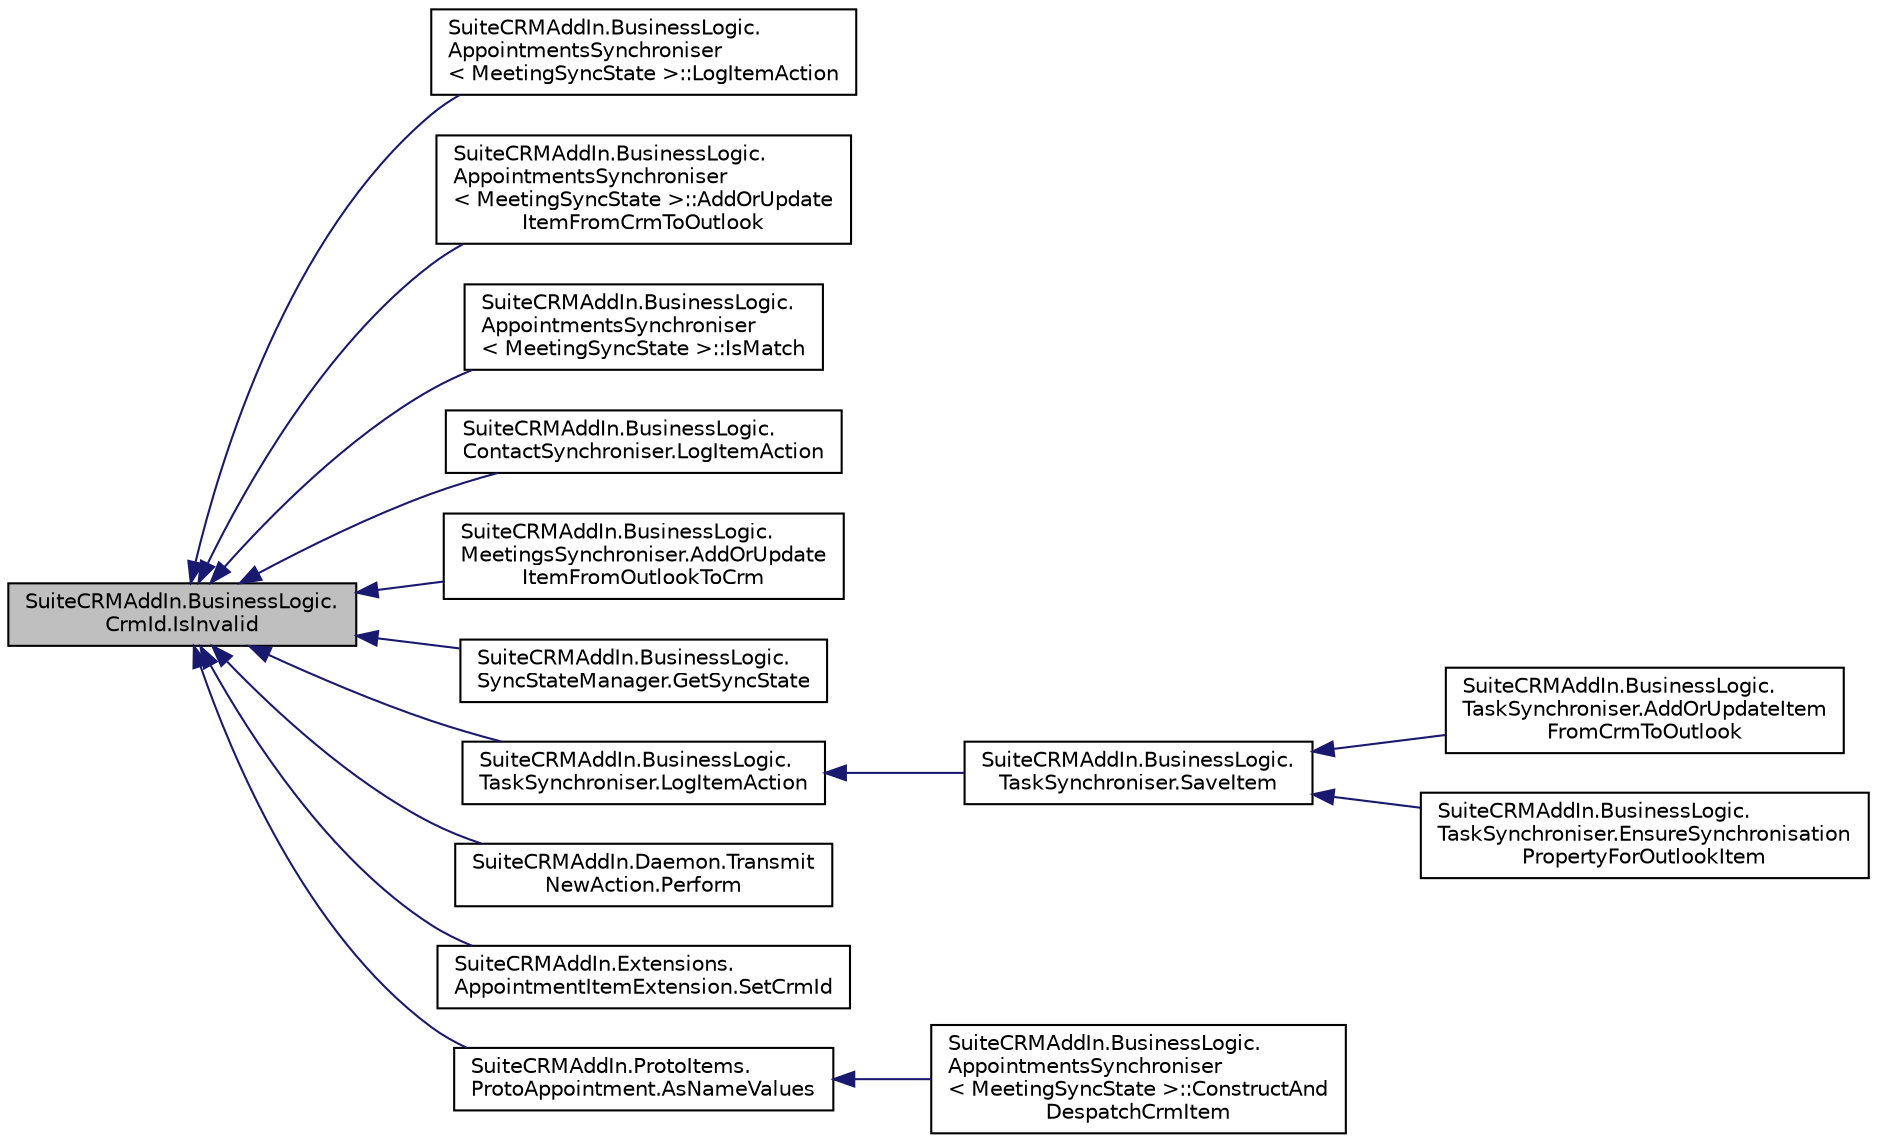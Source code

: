 digraph "SuiteCRMAddIn.BusinessLogic.CrmId.IsInvalid"
{
  edge [fontname="Helvetica",fontsize="10",labelfontname="Helvetica",labelfontsize="10"];
  node [fontname="Helvetica",fontsize="10",shape=record];
  rankdir="LR";
  Node53 [label="SuiteCRMAddIn.BusinessLogic.\lCrmId.IsInvalid",height=0.2,width=0.4,color="black", fillcolor="grey75", style="filled", fontcolor="black"];
  Node53 -> Node54 [dir="back",color="midnightblue",fontsize="10",style="solid",fontname="Helvetica"];
  Node54 [label="SuiteCRMAddIn.BusinessLogic.\lAppointmentsSynchroniser\l\< MeetingSyncState \>::LogItemAction",height=0.2,width=0.4,color="black", fillcolor="white", style="filled",URL="$class_suite_c_r_m_add_in_1_1_business_logic_1_1_appointments_synchroniser.html#a714d6d1b6d5fcc092b77c462653fd4d6",tooltip="Log a message regarding this Outlook appointment. "];
  Node53 -> Node55 [dir="back",color="midnightblue",fontsize="10",style="solid",fontname="Helvetica"];
  Node55 [label="SuiteCRMAddIn.BusinessLogic.\lAppointmentsSynchroniser\l\< MeetingSyncState \>::AddOrUpdate\lItemFromCrmToOutlook",height=0.2,width=0.4,color="black", fillcolor="white", style="filled",URL="$class_suite_c_r_m_add_in_1_1_business_logic_1_1_appointments_synchroniser.html#a925000ba57c20ec2f0c4d87a5c8504bb",tooltip="Update a single appointment in the specified Outlook folder with changes from CRM, but only if its start date is fewer than five days in the past. "];
  Node53 -> Node56 [dir="back",color="midnightblue",fontsize="10",style="solid",fontname="Helvetica"];
  Node56 [label="SuiteCRMAddIn.BusinessLogic.\lAppointmentsSynchroniser\l\< MeetingSyncState \>::IsMatch",height=0.2,width=0.4,color="black", fillcolor="white", style="filled",URL="$class_suite_c_r_m_add_in_1_1_business_logic_1_1_appointments_synchroniser.html#a5f0a46a834e3d2ca854dcc42265ce4ee"];
  Node53 -> Node57 [dir="back",color="midnightblue",fontsize="10",style="solid",fontname="Helvetica"];
  Node57 [label="SuiteCRMAddIn.BusinessLogic.\lContactSynchroniser.LogItemAction",height=0.2,width=0.4,color="black", fillcolor="white", style="filled",URL="$class_suite_c_r_m_add_in_1_1_business_logic_1_1_contact_synchroniser.html#a98b39a282db8fee9ef76059b7b9f40aa",tooltip="Log a message regarding this Outlook item, with detail of the item. "];
  Node53 -> Node58 [dir="back",color="midnightblue",fontsize="10",style="solid",fontname="Helvetica"];
  Node58 [label="SuiteCRMAddIn.BusinessLogic.\lMeetingsSynchroniser.AddOrUpdate\lItemFromOutlookToCrm",height=0.2,width=0.4,color="black", fillcolor="white", style="filled",URL="$class_suite_c_r_m_add_in_1_1_business_logic_1_1_meetings_synchroniser.html#a4ed69e8713f70999fdc3514d6cf03a8f"];
  Node53 -> Node59 [dir="back",color="midnightblue",fontsize="10",style="solid",fontname="Helvetica"];
  Node59 [label="SuiteCRMAddIn.BusinessLogic.\lSyncStateManager.GetSyncState",height=0.2,width=0.4,color="black", fillcolor="white", style="filled",URL="$class_suite_c_r_m_add_in_1_1_business_logic_1_1_sync_state_manager.html#aa89aa72b3283ec36128abfd6faaa4a6d",tooltip="Get the existing sync state for this item, if it exists and is of the appropriate type..."];
  Node53 -> Node60 [dir="back",color="midnightblue",fontsize="10",style="solid",fontname="Helvetica"];
  Node60 [label="SuiteCRMAddIn.BusinessLogic.\lTaskSynchroniser.LogItemAction",height=0.2,width=0.4,color="black", fillcolor="white", style="filled",URL="$class_suite_c_r_m_add_in_1_1_business_logic_1_1_task_synchroniser.html#aba66318aeed453027c96cee297fbb5b7",tooltip="Log a message regarding this Outlook appointment. "];
  Node60 -> Node61 [dir="back",color="midnightblue",fontsize="10",style="solid",fontname="Helvetica"];
  Node61 [label="SuiteCRMAddIn.BusinessLogic.\lTaskSynchroniser.SaveItem",height=0.2,width=0.4,color="black", fillcolor="white", style="filled",URL="$class_suite_c_r_m_add_in_1_1_business_logic_1_1_task_synchroniser.html#a9849c2ce6aa24545e704966f23eaf3aa"];
  Node61 -> Node62 [dir="back",color="midnightblue",fontsize="10",style="solid",fontname="Helvetica"];
  Node62 [label="SuiteCRMAddIn.BusinessLogic.\lTaskSynchroniser.AddOrUpdateItem\lFromCrmToOutlook",height=0.2,width=0.4,color="black", fillcolor="white", style="filled",URL="$class_suite_c_r_m_add_in_1_1_business_logic_1_1_task_synchroniser.html#a8ae42d8d20a62682fcb3f280f7ec60cb"];
  Node61 -> Node63 [dir="back",color="midnightblue",fontsize="10",style="solid",fontname="Helvetica"];
  Node63 [label="SuiteCRMAddIn.BusinessLogic.\lTaskSynchroniser.EnsureSynchronisation\lPropertyForOutlookItem",height=0.2,width=0.4,color="black", fillcolor="white", style="filled",URL="$class_suite_c_r_m_add_in_1_1_business_logic_1_1_task_synchroniser.html#af4a5b174ccb119e56bad9b6ca674954e"];
  Node53 -> Node64 [dir="back",color="midnightblue",fontsize="10",style="solid",fontname="Helvetica"];
  Node64 [label="SuiteCRMAddIn.Daemon.Transmit\lNewAction.Perform",height=0.2,width=0.4,color="black", fillcolor="white", style="filled",URL="$class_suite_c_r_m_add_in_1_1_daemon_1_1_transmit_new_action.html#adfc2356fad7e28cba1c785278bc0a53d",tooltip="Perform this action. "];
  Node53 -> Node65 [dir="back",color="midnightblue",fontsize="10",style="solid",fontname="Helvetica"];
  Node65 [label="SuiteCRMAddIn.Extensions.\lAppointmentItemExtension.SetCrmId",height=0.2,width=0.4,color="black", fillcolor="white", style="filled",URL="$class_suite_c_r_m_add_in_1_1_extensions_1_1_appointment_item_extension.html#a1227aeeab015ffda3f4475ca6202377d",tooltip="Set the CRM id for this item to this value. "];
  Node53 -> Node66 [dir="back",color="midnightblue",fontsize="10",style="solid",fontname="Helvetica"];
  Node66 [label="SuiteCRMAddIn.ProtoItems.\lProtoAppointment.AsNameValues",height=0.2,width=0.4,color="black", fillcolor="white", style="filled",URL="$class_suite_c_r_m_add_in_1_1_proto_items_1_1_proto_appointment.html#ab6a57975ca40b994b09d7f6ca08249d2",tooltip="AsNameValues is used in transmission to CRM as well as for comparison, so it should NOT access our ca..."];
  Node66 -> Node67 [dir="back",color="midnightblue",fontsize="10",style="solid",fontname="Helvetica"];
  Node67 [label="SuiteCRMAddIn.BusinessLogic.\lAppointmentsSynchroniser\l\< MeetingSyncState \>::ConstructAnd\lDespatchCrmItem",height=0.2,width=0.4,color="black", fillcolor="white", style="filled",URL="$class_suite_c_r_m_add_in_1_1_business_logic_1_1_appointments_synchroniser.html#a86726cd3a49be75df41c90fad6adf129",tooltip="Construct a JSON packet representing the Outlook item of this sync state, and despatch it to CRM..."];
}
